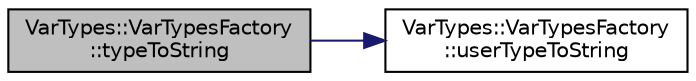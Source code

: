 digraph "VarTypes::VarTypesFactory::typeToString"
{
 // INTERACTIVE_SVG=YES
  edge [fontname="Helvetica",fontsize="10",labelfontname="Helvetica",labelfontsize="10"];
  node [fontname="Helvetica",fontsize="10",shape=record];
  rankdir="LR";
  Node1 [label="VarTypes::VarTypesFactory\l::typeToString",height=0.2,width=0.4,color="black", fillcolor="grey75", style="filled", fontcolor="black"];
  Node1 -> Node2 [color="midnightblue",fontsize="10",style="solid",fontname="Helvetica"];
  Node2 [label="VarTypes::VarTypesFactory\l::userTypeToString",height=0.2,width=0.4,color="black", fillcolor="white", style="filled",URL="$db/dd8/class_var_types_1_1_var_types_factory.html#a479a8bf234b780cdbe9b4184e63cdb04"];
}
